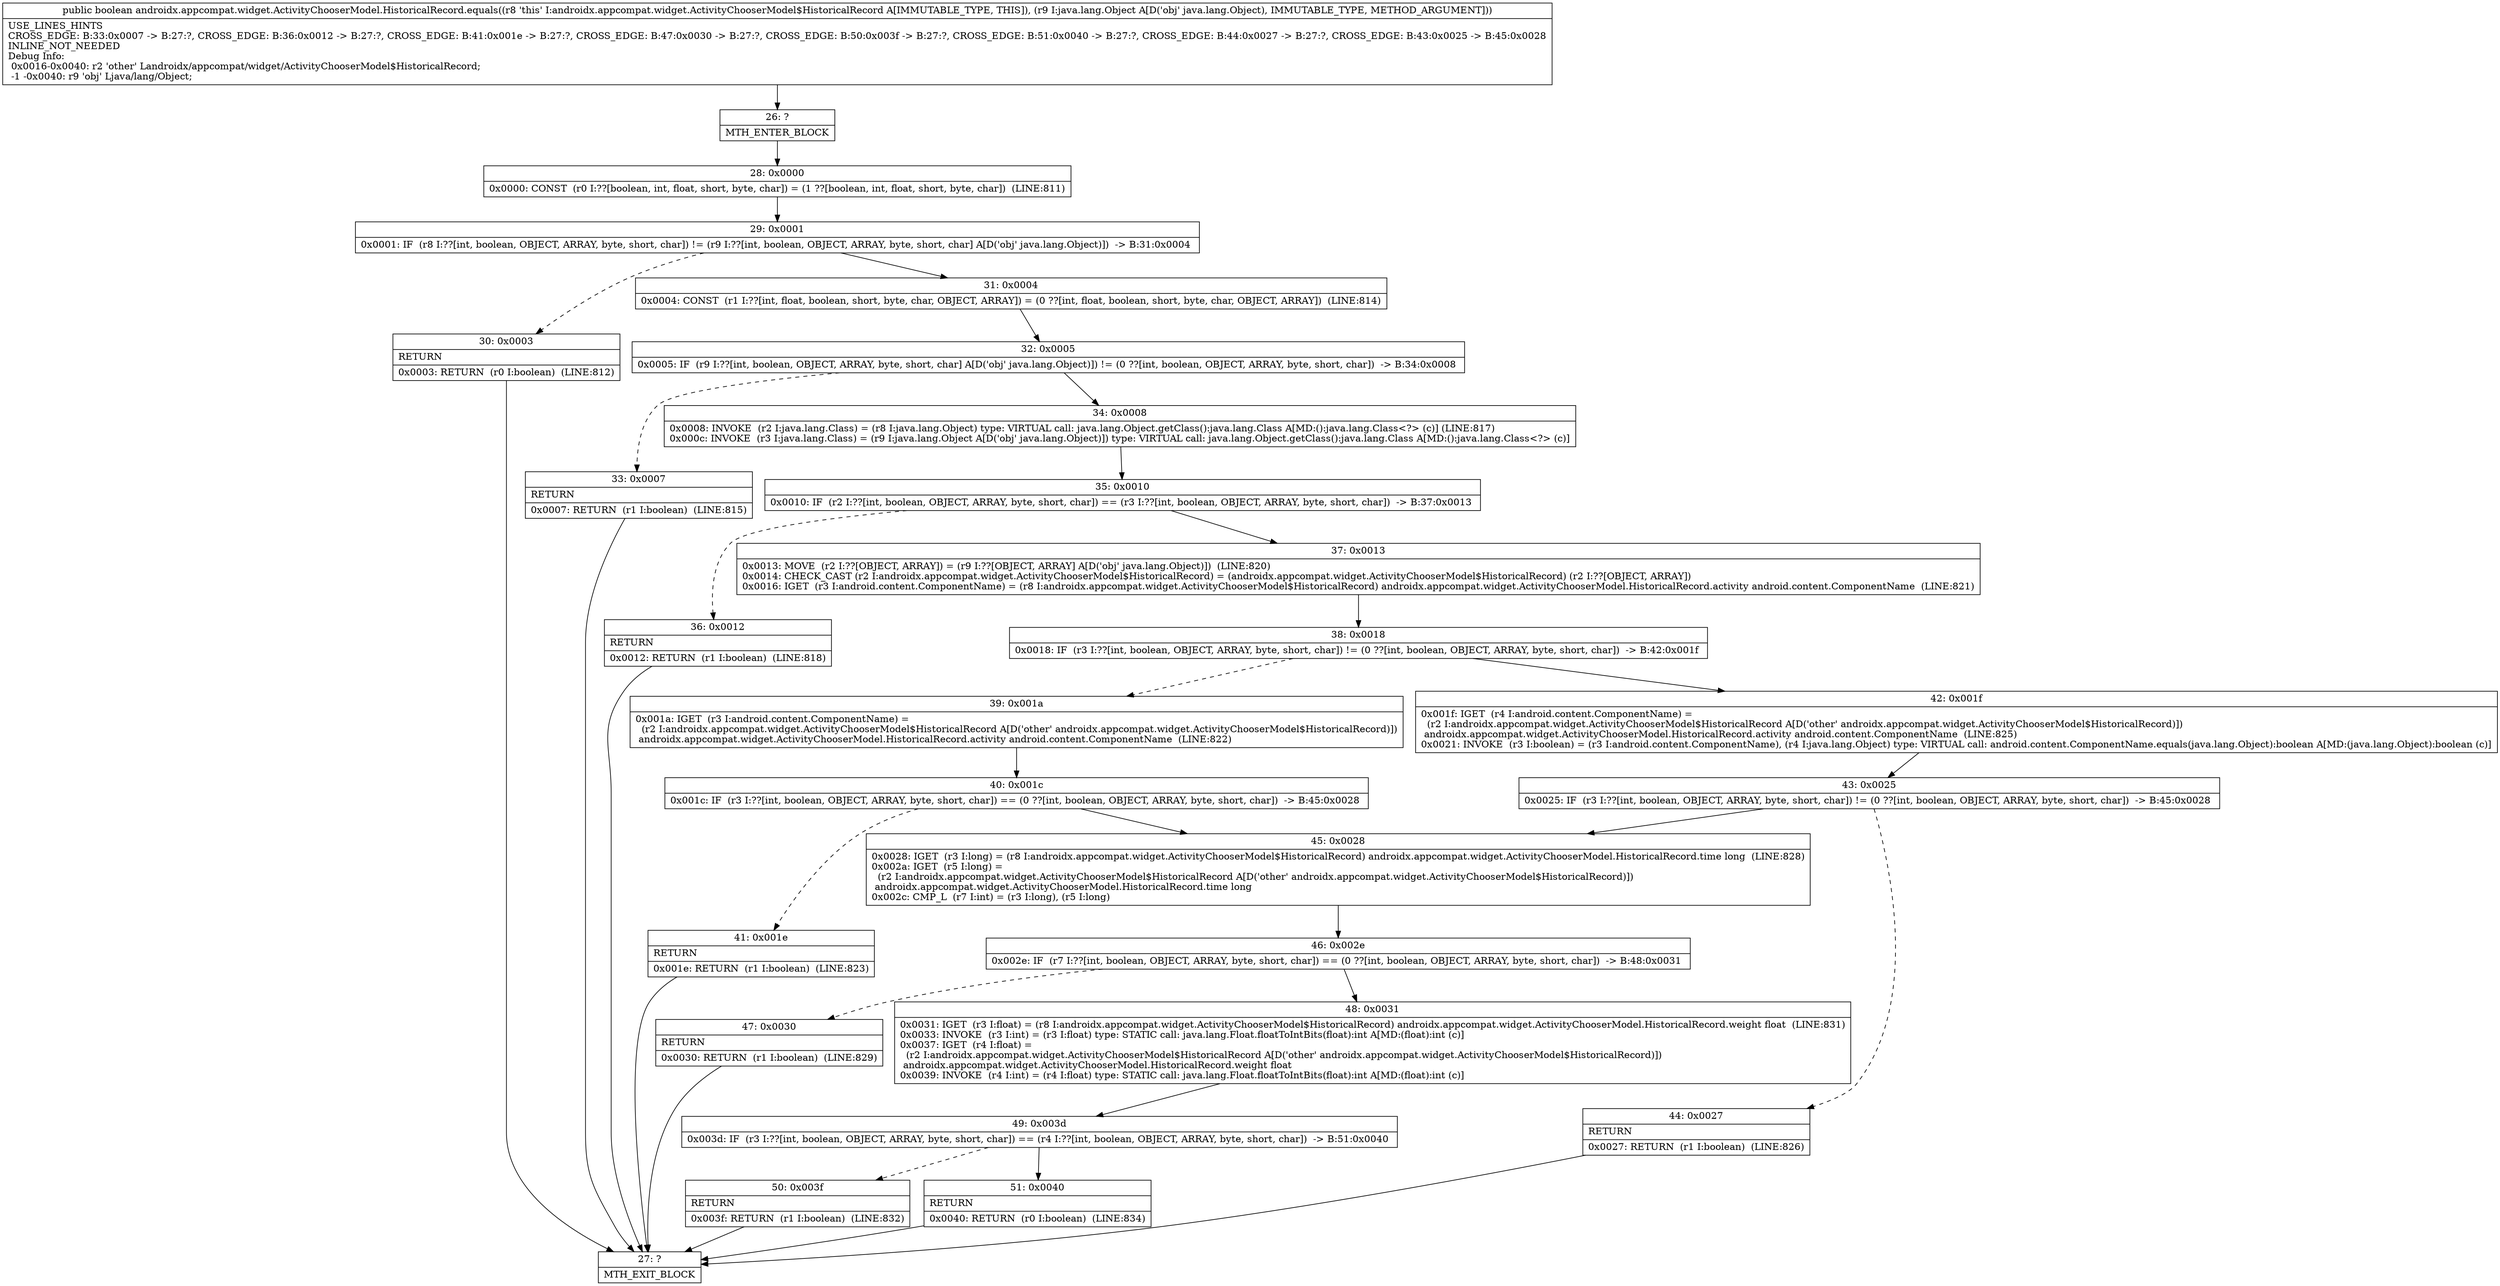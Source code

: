 digraph "CFG forandroidx.appcompat.widget.ActivityChooserModel.HistoricalRecord.equals(Ljava\/lang\/Object;)Z" {
Node_26 [shape=record,label="{26\:\ ?|MTH_ENTER_BLOCK\l}"];
Node_28 [shape=record,label="{28\:\ 0x0000|0x0000: CONST  (r0 I:??[boolean, int, float, short, byte, char]) = (1 ??[boolean, int, float, short, byte, char])  (LINE:811)\l}"];
Node_29 [shape=record,label="{29\:\ 0x0001|0x0001: IF  (r8 I:??[int, boolean, OBJECT, ARRAY, byte, short, char]) != (r9 I:??[int, boolean, OBJECT, ARRAY, byte, short, char] A[D('obj' java.lang.Object)])  \-\> B:31:0x0004 \l}"];
Node_30 [shape=record,label="{30\:\ 0x0003|RETURN\l|0x0003: RETURN  (r0 I:boolean)  (LINE:812)\l}"];
Node_27 [shape=record,label="{27\:\ ?|MTH_EXIT_BLOCK\l}"];
Node_31 [shape=record,label="{31\:\ 0x0004|0x0004: CONST  (r1 I:??[int, float, boolean, short, byte, char, OBJECT, ARRAY]) = (0 ??[int, float, boolean, short, byte, char, OBJECT, ARRAY])  (LINE:814)\l}"];
Node_32 [shape=record,label="{32\:\ 0x0005|0x0005: IF  (r9 I:??[int, boolean, OBJECT, ARRAY, byte, short, char] A[D('obj' java.lang.Object)]) != (0 ??[int, boolean, OBJECT, ARRAY, byte, short, char])  \-\> B:34:0x0008 \l}"];
Node_33 [shape=record,label="{33\:\ 0x0007|RETURN\l|0x0007: RETURN  (r1 I:boolean)  (LINE:815)\l}"];
Node_34 [shape=record,label="{34\:\ 0x0008|0x0008: INVOKE  (r2 I:java.lang.Class) = (r8 I:java.lang.Object) type: VIRTUAL call: java.lang.Object.getClass():java.lang.Class A[MD:():java.lang.Class\<?\> (c)] (LINE:817)\l0x000c: INVOKE  (r3 I:java.lang.Class) = (r9 I:java.lang.Object A[D('obj' java.lang.Object)]) type: VIRTUAL call: java.lang.Object.getClass():java.lang.Class A[MD:():java.lang.Class\<?\> (c)]\l}"];
Node_35 [shape=record,label="{35\:\ 0x0010|0x0010: IF  (r2 I:??[int, boolean, OBJECT, ARRAY, byte, short, char]) == (r3 I:??[int, boolean, OBJECT, ARRAY, byte, short, char])  \-\> B:37:0x0013 \l}"];
Node_36 [shape=record,label="{36\:\ 0x0012|RETURN\l|0x0012: RETURN  (r1 I:boolean)  (LINE:818)\l}"];
Node_37 [shape=record,label="{37\:\ 0x0013|0x0013: MOVE  (r2 I:??[OBJECT, ARRAY]) = (r9 I:??[OBJECT, ARRAY] A[D('obj' java.lang.Object)])  (LINE:820)\l0x0014: CHECK_CAST (r2 I:androidx.appcompat.widget.ActivityChooserModel$HistoricalRecord) = (androidx.appcompat.widget.ActivityChooserModel$HistoricalRecord) (r2 I:??[OBJECT, ARRAY]) \l0x0016: IGET  (r3 I:android.content.ComponentName) = (r8 I:androidx.appcompat.widget.ActivityChooserModel$HistoricalRecord) androidx.appcompat.widget.ActivityChooserModel.HistoricalRecord.activity android.content.ComponentName  (LINE:821)\l}"];
Node_38 [shape=record,label="{38\:\ 0x0018|0x0018: IF  (r3 I:??[int, boolean, OBJECT, ARRAY, byte, short, char]) != (0 ??[int, boolean, OBJECT, ARRAY, byte, short, char])  \-\> B:42:0x001f \l}"];
Node_39 [shape=record,label="{39\:\ 0x001a|0x001a: IGET  (r3 I:android.content.ComponentName) = \l  (r2 I:androidx.appcompat.widget.ActivityChooserModel$HistoricalRecord A[D('other' androidx.appcompat.widget.ActivityChooserModel$HistoricalRecord)])\l androidx.appcompat.widget.ActivityChooserModel.HistoricalRecord.activity android.content.ComponentName  (LINE:822)\l}"];
Node_40 [shape=record,label="{40\:\ 0x001c|0x001c: IF  (r3 I:??[int, boolean, OBJECT, ARRAY, byte, short, char]) == (0 ??[int, boolean, OBJECT, ARRAY, byte, short, char])  \-\> B:45:0x0028 \l}"];
Node_41 [shape=record,label="{41\:\ 0x001e|RETURN\l|0x001e: RETURN  (r1 I:boolean)  (LINE:823)\l}"];
Node_45 [shape=record,label="{45\:\ 0x0028|0x0028: IGET  (r3 I:long) = (r8 I:androidx.appcompat.widget.ActivityChooserModel$HistoricalRecord) androidx.appcompat.widget.ActivityChooserModel.HistoricalRecord.time long  (LINE:828)\l0x002a: IGET  (r5 I:long) = \l  (r2 I:androidx.appcompat.widget.ActivityChooserModel$HistoricalRecord A[D('other' androidx.appcompat.widget.ActivityChooserModel$HistoricalRecord)])\l androidx.appcompat.widget.ActivityChooserModel.HistoricalRecord.time long \l0x002c: CMP_L  (r7 I:int) = (r3 I:long), (r5 I:long) \l}"];
Node_46 [shape=record,label="{46\:\ 0x002e|0x002e: IF  (r7 I:??[int, boolean, OBJECT, ARRAY, byte, short, char]) == (0 ??[int, boolean, OBJECT, ARRAY, byte, short, char])  \-\> B:48:0x0031 \l}"];
Node_47 [shape=record,label="{47\:\ 0x0030|RETURN\l|0x0030: RETURN  (r1 I:boolean)  (LINE:829)\l}"];
Node_48 [shape=record,label="{48\:\ 0x0031|0x0031: IGET  (r3 I:float) = (r8 I:androidx.appcompat.widget.ActivityChooserModel$HistoricalRecord) androidx.appcompat.widget.ActivityChooserModel.HistoricalRecord.weight float  (LINE:831)\l0x0033: INVOKE  (r3 I:int) = (r3 I:float) type: STATIC call: java.lang.Float.floatToIntBits(float):int A[MD:(float):int (c)]\l0x0037: IGET  (r4 I:float) = \l  (r2 I:androidx.appcompat.widget.ActivityChooserModel$HistoricalRecord A[D('other' androidx.appcompat.widget.ActivityChooserModel$HistoricalRecord)])\l androidx.appcompat.widget.ActivityChooserModel.HistoricalRecord.weight float \l0x0039: INVOKE  (r4 I:int) = (r4 I:float) type: STATIC call: java.lang.Float.floatToIntBits(float):int A[MD:(float):int (c)]\l}"];
Node_49 [shape=record,label="{49\:\ 0x003d|0x003d: IF  (r3 I:??[int, boolean, OBJECT, ARRAY, byte, short, char]) == (r4 I:??[int, boolean, OBJECT, ARRAY, byte, short, char])  \-\> B:51:0x0040 \l}"];
Node_50 [shape=record,label="{50\:\ 0x003f|RETURN\l|0x003f: RETURN  (r1 I:boolean)  (LINE:832)\l}"];
Node_51 [shape=record,label="{51\:\ 0x0040|RETURN\l|0x0040: RETURN  (r0 I:boolean)  (LINE:834)\l}"];
Node_42 [shape=record,label="{42\:\ 0x001f|0x001f: IGET  (r4 I:android.content.ComponentName) = \l  (r2 I:androidx.appcompat.widget.ActivityChooserModel$HistoricalRecord A[D('other' androidx.appcompat.widget.ActivityChooserModel$HistoricalRecord)])\l androidx.appcompat.widget.ActivityChooserModel.HistoricalRecord.activity android.content.ComponentName  (LINE:825)\l0x0021: INVOKE  (r3 I:boolean) = (r3 I:android.content.ComponentName), (r4 I:java.lang.Object) type: VIRTUAL call: android.content.ComponentName.equals(java.lang.Object):boolean A[MD:(java.lang.Object):boolean (c)]\l}"];
Node_43 [shape=record,label="{43\:\ 0x0025|0x0025: IF  (r3 I:??[int, boolean, OBJECT, ARRAY, byte, short, char]) != (0 ??[int, boolean, OBJECT, ARRAY, byte, short, char])  \-\> B:45:0x0028 \l}"];
Node_44 [shape=record,label="{44\:\ 0x0027|RETURN\l|0x0027: RETURN  (r1 I:boolean)  (LINE:826)\l}"];
MethodNode[shape=record,label="{public boolean androidx.appcompat.widget.ActivityChooserModel.HistoricalRecord.equals((r8 'this' I:androidx.appcompat.widget.ActivityChooserModel$HistoricalRecord A[IMMUTABLE_TYPE, THIS]), (r9 I:java.lang.Object A[D('obj' java.lang.Object), IMMUTABLE_TYPE, METHOD_ARGUMENT]))  | USE_LINES_HINTS\lCROSS_EDGE: B:33:0x0007 \-\> B:27:?, CROSS_EDGE: B:36:0x0012 \-\> B:27:?, CROSS_EDGE: B:41:0x001e \-\> B:27:?, CROSS_EDGE: B:47:0x0030 \-\> B:27:?, CROSS_EDGE: B:50:0x003f \-\> B:27:?, CROSS_EDGE: B:51:0x0040 \-\> B:27:?, CROSS_EDGE: B:44:0x0027 \-\> B:27:?, CROSS_EDGE: B:43:0x0025 \-\> B:45:0x0028\lINLINE_NOT_NEEDED\lDebug Info:\l  0x0016\-0x0040: r2 'other' Landroidx\/appcompat\/widget\/ActivityChooserModel$HistoricalRecord;\l  \-1 \-0x0040: r9 'obj' Ljava\/lang\/Object;\l}"];
MethodNode -> Node_26;Node_26 -> Node_28;
Node_28 -> Node_29;
Node_29 -> Node_30[style=dashed];
Node_29 -> Node_31;
Node_30 -> Node_27;
Node_31 -> Node_32;
Node_32 -> Node_33[style=dashed];
Node_32 -> Node_34;
Node_33 -> Node_27;
Node_34 -> Node_35;
Node_35 -> Node_36[style=dashed];
Node_35 -> Node_37;
Node_36 -> Node_27;
Node_37 -> Node_38;
Node_38 -> Node_39[style=dashed];
Node_38 -> Node_42;
Node_39 -> Node_40;
Node_40 -> Node_41[style=dashed];
Node_40 -> Node_45;
Node_41 -> Node_27;
Node_45 -> Node_46;
Node_46 -> Node_47[style=dashed];
Node_46 -> Node_48;
Node_47 -> Node_27;
Node_48 -> Node_49;
Node_49 -> Node_50[style=dashed];
Node_49 -> Node_51;
Node_50 -> Node_27;
Node_51 -> Node_27;
Node_42 -> Node_43;
Node_43 -> Node_44[style=dashed];
Node_43 -> Node_45;
Node_44 -> Node_27;
}

